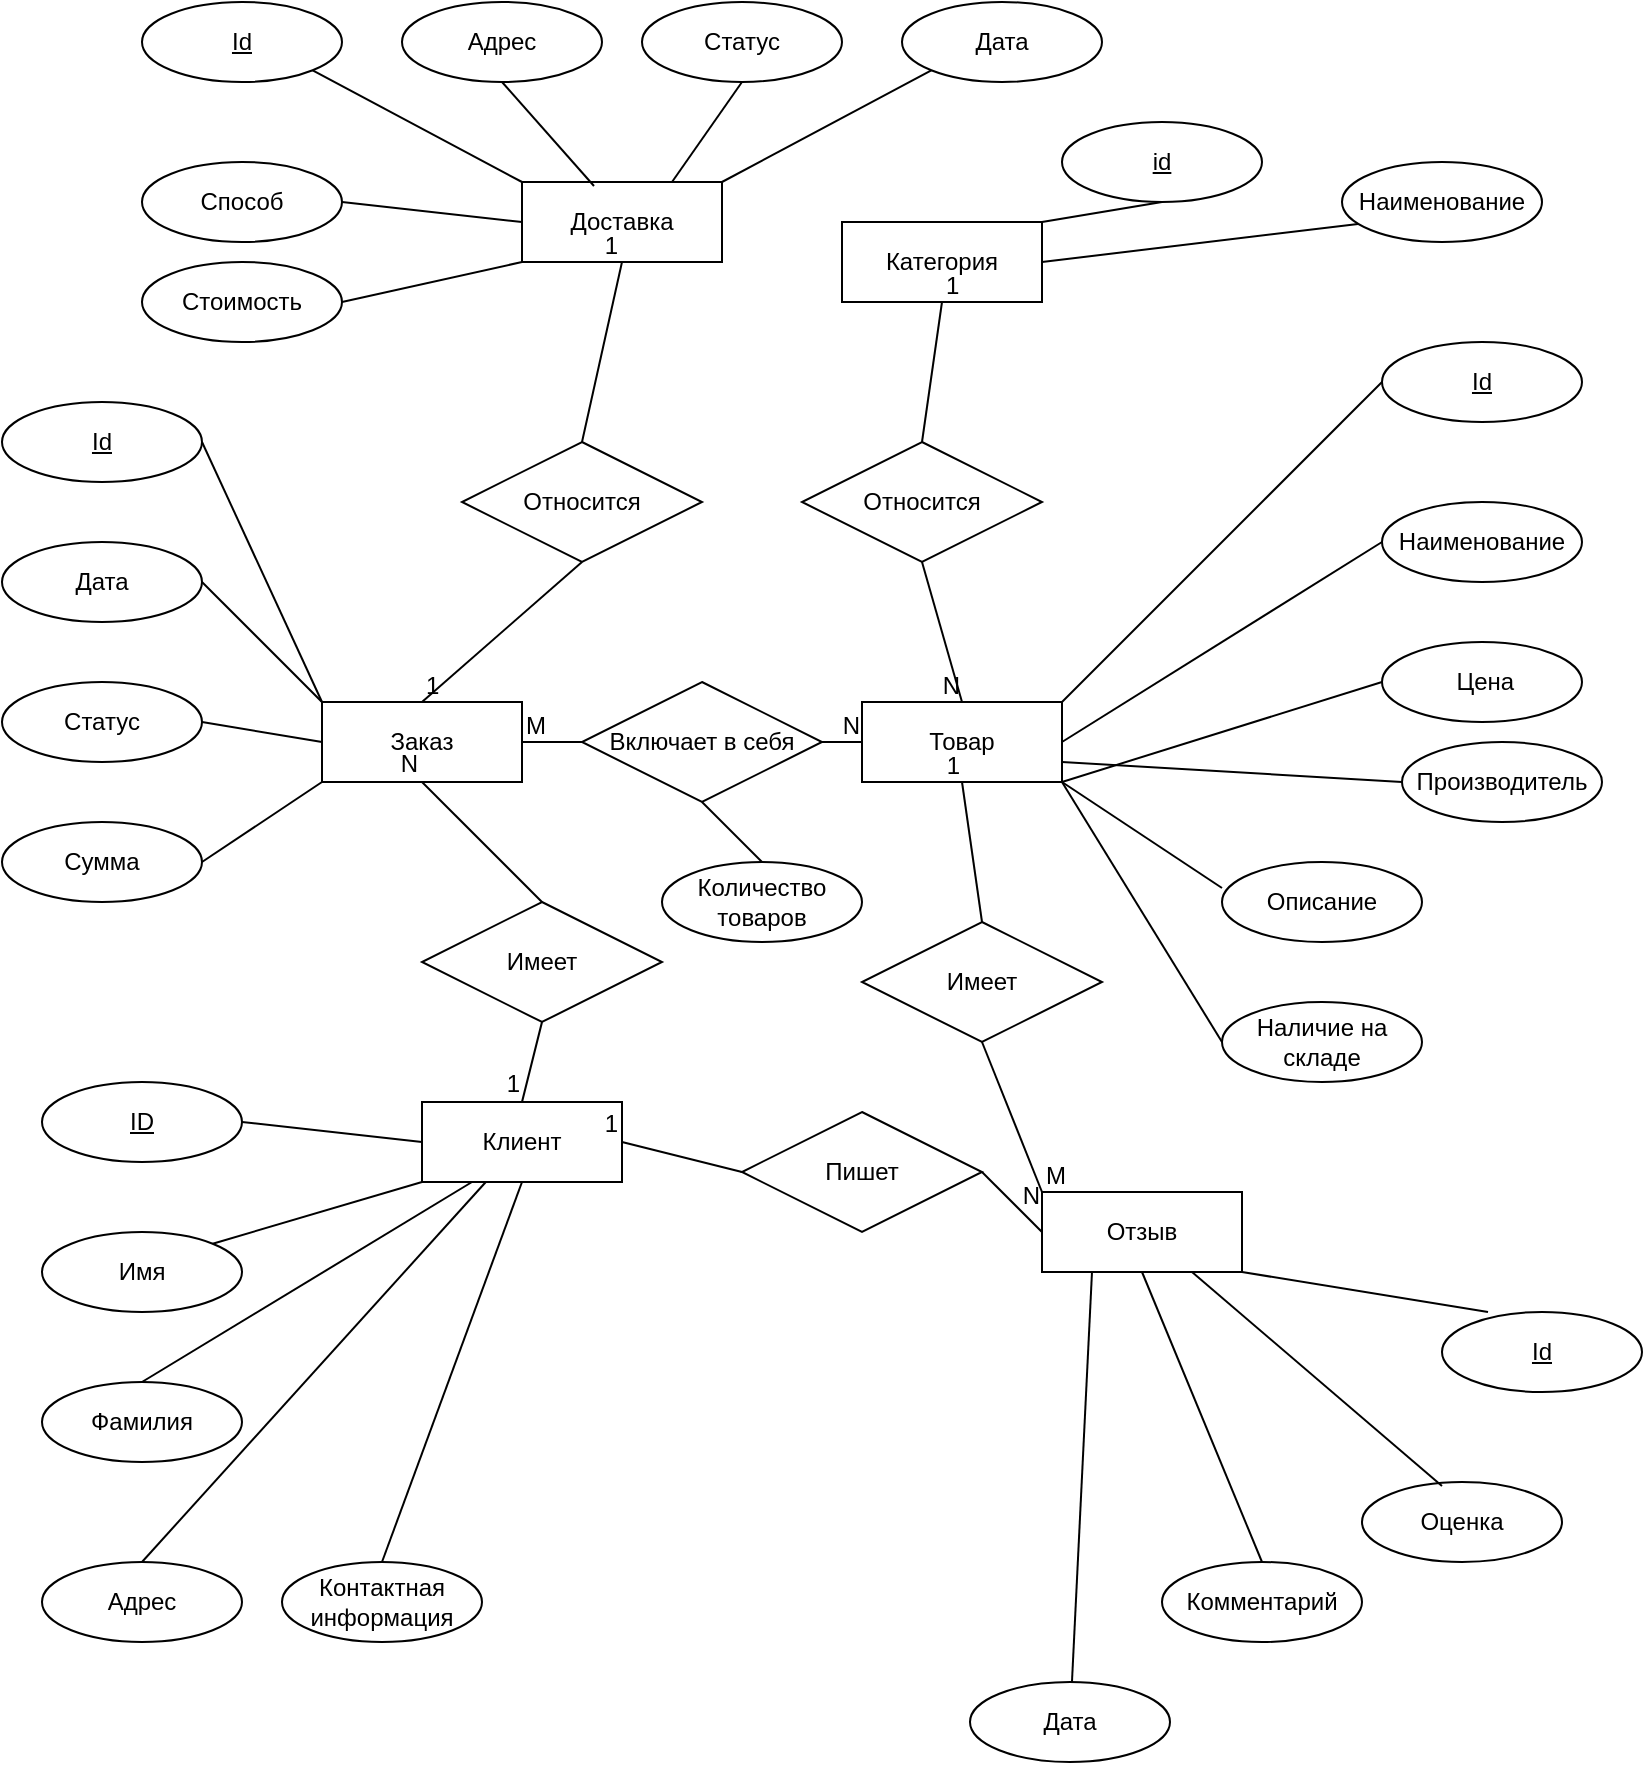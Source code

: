 <mxfile version="22.1.11" type="google">
  <diagram name="Страница — 1" id="ivhEGheVY_B5As_IKJA9">
    <mxGraphModel grid="1" page="1" gridSize="10" guides="1" tooltips="1" connect="1" arrows="1" fold="1" pageScale="1" pageWidth="827" pageHeight="1169" math="0" shadow="0">
      <root>
        <mxCell id="0" />
        <mxCell id="1" parent="0" />
        <mxCell id="5kofdxQzjHUUlvbFQ1_L-1" value="&lt;div&gt;Товар&lt;/div&gt;" style="whiteSpace=wrap;html=1;align=center;" vertex="1" parent="1">
          <mxGeometry x="360" y="320" width="100" height="40" as="geometry" />
        </mxCell>
        <mxCell id="5kofdxQzjHUUlvbFQ1_L-2" value="Id" style="ellipse;whiteSpace=wrap;html=1;align=center;fontStyle=4;" vertex="1" parent="1">
          <mxGeometry x="620" y="140" width="100" height="40" as="geometry" />
        </mxCell>
        <mxCell id="5kofdxQzjHUUlvbFQ1_L-3" value="&amp;nbsp;Цена" style="ellipse;whiteSpace=wrap;html=1;align=center;" vertex="1" parent="1">
          <mxGeometry x="620" y="290" width="100" height="40" as="geometry" />
        </mxCell>
        <mxCell id="5kofdxQzjHUUlvbFQ1_L-4" value="Наименование" style="ellipse;whiteSpace=wrap;html=1;align=center;" vertex="1" parent="1">
          <mxGeometry x="620" y="220" width="100" height="40" as="geometry" />
        </mxCell>
        <mxCell id="5kofdxQzjHUUlvbFQ1_L-5" value="Наличие на складе" style="ellipse;whiteSpace=wrap;html=1;align=center;" vertex="1" parent="1">
          <mxGeometry x="540" y="470" width="100" height="40" as="geometry" />
        </mxCell>
        <mxCell id="5kofdxQzjHUUlvbFQ1_L-6" value="Производитель" style="ellipse;whiteSpace=wrap;html=1;align=center;" vertex="1" parent="1">
          <mxGeometry x="630" y="340" width="100" height="40" as="geometry" />
        </mxCell>
        <mxCell id="5kofdxQzjHUUlvbFQ1_L-7" value="Описание" style="ellipse;whiteSpace=wrap;html=1;align=center;" vertex="1" parent="1">
          <mxGeometry x="540" y="400" width="100" height="40" as="geometry" />
        </mxCell>
        <mxCell id="5kofdxQzjHUUlvbFQ1_L-8" value="" style="endArrow=none;html=1;rounded=0;entryX=0;entryY=0.5;entryDx=0;entryDy=0;exitX=1;exitY=1;exitDx=0;exitDy=0;" edge="1" parent="1" source="5kofdxQzjHUUlvbFQ1_L-1" target="5kofdxQzjHUUlvbFQ1_L-5">
          <mxGeometry relative="1" as="geometry">
            <mxPoint x="330" y="400" as="sourcePoint" />
            <mxPoint x="490" y="400" as="targetPoint" />
          </mxGeometry>
        </mxCell>
        <mxCell id="5kofdxQzjHUUlvbFQ1_L-9" value="" style="endArrow=none;html=1;rounded=0;entryX=0;entryY=0.5;entryDx=0;entryDy=0;exitX=1;exitY=0;exitDx=0;exitDy=0;" edge="1" parent="1" source="5kofdxQzjHUUlvbFQ1_L-1" target="5kofdxQzjHUUlvbFQ1_L-2">
          <mxGeometry relative="1" as="geometry">
            <mxPoint x="330" y="250" as="sourcePoint" />
            <mxPoint x="490" y="250" as="targetPoint" />
          </mxGeometry>
        </mxCell>
        <mxCell id="5kofdxQzjHUUlvbFQ1_L-10" value="" style="endArrow=none;html=1;rounded=0;entryX=0;entryY=0.5;entryDx=0;entryDy=0;exitX=1;exitY=0.5;exitDx=0;exitDy=0;" edge="1" parent="1" source="5kofdxQzjHUUlvbFQ1_L-1" target="5kofdxQzjHUUlvbFQ1_L-4">
          <mxGeometry relative="1" as="geometry">
            <mxPoint x="330" y="250" as="sourcePoint" />
            <mxPoint x="490" y="250" as="targetPoint" />
          </mxGeometry>
        </mxCell>
        <mxCell id="5kofdxQzjHUUlvbFQ1_L-11" value="" style="endArrow=none;html=1;rounded=0;entryX=0;entryY=0.5;entryDx=0;entryDy=0;exitX=1;exitY=1;exitDx=0;exitDy=0;" edge="1" parent="1" source="5kofdxQzjHUUlvbFQ1_L-1" target="5kofdxQzjHUUlvbFQ1_L-3">
          <mxGeometry relative="1" as="geometry">
            <mxPoint x="330" y="250" as="sourcePoint" />
            <mxPoint x="490" y="250" as="targetPoint" />
          </mxGeometry>
        </mxCell>
        <mxCell id="5kofdxQzjHUUlvbFQ1_L-12" value="" style="endArrow=none;html=1;rounded=0;entryX=0;entryY=0.325;entryDx=0;entryDy=0;entryPerimeter=0;exitX=1;exitY=1;exitDx=0;exitDy=0;" edge="1" parent="1" source="5kofdxQzjHUUlvbFQ1_L-1" target="5kofdxQzjHUUlvbFQ1_L-7">
          <mxGeometry relative="1" as="geometry">
            <mxPoint x="330" y="250" as="sourcePoint" />
            <mxPoint x="490" y="250" as="targetPoint" />
          </mxGeometry>
        </mxCell>
        <mxCell id="5kofdxQzjHUUlvbFQ1_L-13" value="" style="endArrow=none;html=1;rounded=0;entryX=0;entryY=0.5;entryDx=0;entryDy=0;exitX=1;exitY=0.75;exitDx=0;exitDy=0;" edge="1" parent="1" source="5kofdxQzjHUUlvbFQ1_L-1" target="5kofdxQzjHUUlvbFQ1_L-6">
          <mxGeometry relative="1" as="geometry">
            <mxPoint x="330" y="250" as="sourcePoint" />
            <mxPoint x="490" y="250" as="targetPoint" />
          </mxGeometry>
        </mxCell>
        <mxCell id="5kofdxQzjHUUlvbFQ1_L-14" value="Категория" style="whiteSpace=wrap;html=1;align=center;" vertex="1" parent="1">
          <mxGeometry x="350" y="80" width="100" height="40" as="geometry" />
        </mxCell>
        <mxCell id="5kofdxQzjHUUlvbFQ1_L-15" value="Заказ" style="whiteSpace=wrap;html=1;align=center;" vertex="1" parent="1">
          <mxGeometry x="90" y="320" width="100" height="40" as="geometry" />
        </mxCell>
        <mxCell id="5kofdxQzjHUUlvbFQ1_L-16" value="Клиент" style="whiteSpace=wrap;html=1;align=center;" vertex="1" parent="1">
          <mxGeometry x="140" y="520" width="100" height="40" as="geometry" />
        </mxCell>
        <mxCell id="5kofdxQzjHUUlvbFQ1_L-17" value="Доставка" style="whiteSpace=wrap;html=1;align=center;" vertex="1" parent="1">
          <mxGeometry x="190" y="60" width="100" height="40" as="geometry" />
        </mxCell>
        <mxCell id="5kofdxQzjHUUlvbFQ1_L-18" value="Отзыв" style="whiteSpace=wrap;html=1;align=center;" vertex="1" parent="1">
          <mxGeometry x="450" y="565" width="100" height="40" as="geometry" />
        </mxCell>
        <mxCell id="5kofdxQzjHUUlvbFQ1_L-20" value="" style="endArrow=none;html=1;rounded=0;entryX=0.5;entryY=0;entryDx=0;entryDy=0;exitX=0.5;exitY=1;exitDx=0;exitDy=0;" edge="1" parent="1" source="5kofdxQzjHUUlvbFQ1_L-14" target="5kofdxQzjHUUlvbFQ1_L-99">
          <mxGeometry relative="1" as="geometry">
            <mxPoint x="380" y="230" as="sourcePoint" />
            <mxPoint x="490" y="250" as="targetPoint" />
          </mxGeometry>
        </mxCell>
        <mxCell id="5kofdxQzjHUUlvbFQ1_L-21" value="1" style="resizable=0;html=1;whiteSpace=wrap;align=left;verticalAlign=bottom;" connectable="0" vertex="1" parent="5kofdxQzjHUUlvbFQ1_L-20">
          <mxGeometry x="-1" relative="1" as="geometry" />
        </mxCell>
        <mxCell id="5kofdxQzjHUUlvbFQ1_L-23" value="" style="endArrow=none;html=1;rounded=0;exitX=1;exitY=0.5;exitDx=0;exitDy=0;entryX=0;entryY=0.5;entryDx=0;entryDy=0;" edge="1" parent="1" source="5kofdxQzjHUUlvbFQ1_L-15" target="5kofdxQzjHUUlvbFQ1_L-109">
          <mxGeometry relative="1" as="geometry">
            <mxPoint x="330" y="190" as="sourcePoint" />
            <mxPoint x="490" y="190" as="targetPoint" />
          </mxGeometry>
        </mxCell>
        <mxCell id="5kofdxQzjHUUlvbFQ1_L-24" value="M" style="resizable=0;html=1;whiteSpace=wrap;align=left;verticalAlign=bottom;" connectable="0" vertex="1" parent="5kofdxQzjHUUlvbFQ1_L-23">
          <mxGeometry x="-1" relative="1" as="geometry" />
        </mxCell>
        <mxCell id="5kofdxQzjHUUlvbFQ1_L-30" value="" style="endArrow=none;html=1;rounded=0;exitX=0.5;exitY=0;exitDx=0;exitDy=0;entryX=0.5;entryY=1;entryDx=0;entryDy=0;" edge="1" parent="1" source="5kofdxQzjHUUlvbFQ1_L-15" target="5kofdxQzjHUUlvbFQ1_L-105">
          <mxGeometry relative="1" as="geometry">
            <mxPoint x="330" y="190" as="sourcePoint" />
            <mxPoint x="240" y="230" as="targetPoint" />
          </mxGeometry>
        </mxCell>
        <mxCell id="5kofdxQzjHUUlvbFQ1_L-31" value="1" style="resizable=0;html=1;whiteSpace=wrap;align=left;verticalAlign=bottom;" connectable="0" vertex="1" parent="5kofdxQzjHUUlvbFQ1_L-30">
          <mxGeometry x="-1" relative="1" as="geometry" />
        </mxCell>
        <mxCell id="5kofdxQzjHUUlvbFQ1_L-32" value="" style="resizable=0;html=1;whiteSpace=wrap;align=right;verticalAlign=bottom;" connectable="0" vertex="1" parent="5kofdxQzjHUUlvbFQ1_L-30">
          <mxGeometry x="1" relative="1" as="geometry" />
        </mxCell>
        <mxCell id="5kofdxQzjHUUlvbFQ1_L-33" value="" style="endArrow=none;html=1;rounded=0;entryX=0.5;entryY=0;entryDx=0;entryDy=0;exitX=0.5;exitY=1;exitDx=0;exitDy=0;" edge="1" parent="1" source="5kofdxQzjHUUlvbFQ1_L-102" target="5kofdxQzjHUUlvbFQ1_L-16">
          <mxGeometry relative="1" as="geometry">
            <mxPoint x="210" y="460" as="sourcePoint" />
            <mxPoint x="490" y="190" as="targetPoint" />
          </mxGeometry>
        </mxCell>
        <mxCell id="5kofdxQzjHUUlvbFQ1_L-35" value="1" style="resizable=0;html=1;whiteSpace=wrap;align=right;verticalAlign=bottom;" connectable="0" vertex="1" parent="5kofdxQzjHUUlvbFQ1_L-33">
          <mxGeometry x="1" relative="1" as="geometry" />
        </mxCell>
        <mxCell id="5kofdxQzjHUUlvbFQ1_L-36" value="" style="endArrow=none;html=1;rounded=0;exitX=0;exitY=0;exitDx=0;exitDy=0;entryX=0.5;entryY=1;entryDx=0;entryDy=0;" edge="1" parent="1" source="5kofdxQzjHUUlvbFQ1_L-18" target="5kofdxQzjHUUlvbFQ1_L-95">
          <mxGeometry relative="1" as="geometry">
            <mxPoint x="400" y="440" as="sourcePoint" />
            <mxPoint x="420" y="500" as="targetPoint" />
          </mxGeometry>
        </mxCell>
        <mxCell id="5kofdxQzjHUUlvbFQ1_L-37" value="M" style="resizable=0;html=1;whiteSpace=wrap;align=left;verticalAlign=bottom;" connectable="0" vertex="1" parent="5kofdxQzjHUUlvbFQ1_L-36">
          <mxGeometry x="-1" relative="1" as="geometry" />
        </mxCell>
        <mxCell id="5kofdxQzjHUUlvbFQ1_L-39" value="" style="endArrow=none;html=1;rounded=0;exitX=1;exitY=0.5;exitDx=0;exitDy=0;entryX=0;entryY=0.5;entryDx=0;entryDy=0;" edge="1" parent="1" source="5kofdxQzjHUUlvbFQ1_L-92" target="5kofdxQzjHUUlvbFQ1_L-18">
          <mxGeometry relative="1" as="geometry">
            <mxPoint x="330" y="250" as="sourcePoint" />
            <mxPoint x="290" y="560" as="targetPoint" />
          </mxGeometry>
        </mxCell>
        <mxCell id="5kofdxQzjHUUlvbFQ1_L-41" value="N" style="resizable=0;html=1;whiteSpace=wrap;align=right;verticalAlign=bottom;" connectable="0" vertex="1" parent="5kofdxQzjHUUlvbFQ1_L-39">
          <mxGeometry x="1" relative="1" as="geometry">
            <mxPoint y="-10" as="offset" />
          </mxGeometry>
        </mxCell>
        <mxCell id="5kofdxQzjHUUlvbFQ1_L-43" value="Наименование" style="ellipse;whiteSpace=wrap;html=1;align=center;" vertex="1" parent="1">
          <mxGeometry x="600" y="50" width="100" height="40" as="geometry" />
        </mxCell>
        <mxCell id="5kofdxQzjHUUlvbFQ1_L-44" value="id" style="ellipse;whiteSpace=wrap;html=1;align=center;fontStyle=4;" vertex="1" parent="1">
          <mxGeometry x="460" y="30" width="100" height="40" as="geometry" />
        </mxCell>
        <mxCell id="5kofdxQzjHUUlvbFQ1_L-45" value="" style="endArrow=none;html=1;rounded=0;exitX=0.5;exitY=1;exitDx=0;exitDy=0;entryX=1;entryY=0;entryDx=0;entryDy=0;" edge="1" parent="1" source="5kofdxQzjHUUlvbFQ1_L-44" target="5kofdxQzjHUUlvbFQ1_L-14">
          <mxGeometry relative="1" as="geometry">
            <mxPoint x="330" y="250" as="sourcePoint" />
            <mxPoint x="490" y="250" as="targetPoint" />
          </mxGeometry>
        </mxCell>
        <mxCell id="5kofdxQzjHUUlvbFQ1_L-46" value="" style="endArrow=none;html=1;rounded=0;entryX=0.08;entryY=0.775;entryDx=0;entryDy=0;entryPerimeter=0;exitX=1;exitY=0.5;exitDx=0;exitDy=0;" edge="1" parent="1" source="5kofdxQzjHUUlvbFQ1_L-14" target="5kofdxQzjHUUlvbFQ1_L-43">
          <mxGeometry relative="1" as="geometry">
            <mxPoint x="330" y="250" as="sourcePoint" />
            <mxPoint x="490" y="250" as="targetPoint" />
          </mxGeometry>
        </mxCell>
        <mxCell id="5kofdxQzjHUUlvbFQ1_L-47" value="Id" style="ellipse;whiteSpace=wrap;html=1;align=center;fontStyle=4;" vertex="1" parent="1">
          <mxGeometry x="-70" y="170" width="100" height="40" as="geometry" />
        </mxCell>
        <mxCell id="5kofdxQzjHUUlvbFQ1_L-48" value="Дата" style="ellipse;whiteSpace=wrap;html=1;align=center;" vertex="1" parent="1">
          <mxGeometry x="-70" y="240" width="100" height="40" as="geometry" />
        </mxCell>
        <mxCell id="5kofdxQzjHUUlvbFQ1_L-49" value="Статус" style="ellipse;whiteSpace=wrap;html=1;align=center;" vertex="1" parent="1">
          <mxGeometry x="-70" y="310" width="100" height="40" as="geometry" />
        </mxCell>
        <mxCell id="5kofdxQzjHUUlvbFQ1_L-50" value="Сумма" style="ellipse;whiteSpace=wrap;html=1;align=center;" vertex="1" parent="1">
          <mxGeometry x="-70" y="380" width="100" height="40" as="geometry" />
        </mxCell>
        <mxCell id="5kofdxQzjHUUlvbFQ1_L-51" value="" style="endArrow=none;html=1;rounded=0;exitX=1;exitY=0.5;exitDx=0;exitDy=0;entryX=0;entryY=0;entryDx=0;entryDy=0;" edge="1" parent="1" source="5kofdxQzjHUUlvbFQ1_L-47" target="5kofdxQzjHUUlvbFQ1_L-15">
          <mxGeometry relative="1" as="geometry">
            <mxPoint x="330" y="250" as="sourcePoint" />
            <mxPoint x="490" y="250" as="targetPoint" />
          </mxGeometry>
        </mxCell>
        <mxCell id="5kofdxQzjHUUlvbFQ1_L-52" value="" style="endArrow=none;html=1;rounded=0;exitX=1;exitY=0.5;exitDx=0;exitDy=0;entryX=0;entryY=0;entryDx=0;entryDy=0;" edge="1" parent="1" source="5kofdxQzjHUUlvbFQ1_L-48" target="5kofdxQzjHUUlvbFQ1_L-15">
          <mxGeometry relative="1" as="geometry">
            <mxPoint x="330" y="250" as="sourcePoint" />
            <mxPoint x="490" y="250" as="targetPoint" />
          </mxGeometry>
        </mxCell>
        <mxCell id="5kofdxQzjHUUlvbFQ1_L-53" value="" style="endArrow=none;html=1;rounded=0;exitX=1;exitY=0.5;exitDx=0;exitDy=0;entryX=0;entryY=0.5;entryDx=0;entryDy=0;" edge="1" parent="1" source="5kofdxQzjHUUlvbFQ1_L-49" target="5kofdxQzjHUUlvbFQ1_L-15">
          <mxGeometry relative="1" as="geometry">
            <mxPoint x="330" y="250" as="sourcePoint" />
            <mxPoint x="490" y="250" as="targetPoint" />
          </mxGeometry>
        </mxCell>
        <mxCell id="5kofdxQzjHUUlvbFQ1_L-54" value="" style="endArrow=none;html=1;rounded=0;exitX=1;exitY=0.5;exitDx=0;exitDy=0;entryX=0;entryY=1;entryDx=0;entryDy=0;" edge="1" parent="1" source="5kofdxQzjHUUlvbFQ1_L-50" target="5kofdxQzjHUUlvbFQ1_L-15">
          <mxGeometry relative="1" as="geometry">
            <mxPoint x="330" y="250" as="sourcePoint" />
            <mxPoint x="490" y="250" as="targetPoint" />
          </mxGeometry>
        </mxCell>
        <mxCell id="5kofdxQzjHUUlvbFQ1_L-55" value="ID" style="ellipse;whiteSpace=wrap;html=1;align=center;fontStyle=4;" vertex="1" parent="1">
          <mxGeometry x="-50" y="510" width="100" height="40" as="geometry" />
        </mxCell>
        <mxCell id="5kofdxQzjHUUlvbFQ1_L-56" value="Имя" style="ellipse;whiteSpace=wrap;html=1;align=center;" vertex="1" parent="1">
          <mxGeometry x="-50" y="585" width="100" height="40" as="geometry" />
        </mxCell>
        <mxCell id="5kofdxQzjHUUlvbFQ1_L-57" value="Фамилия" style="ellipse;whiteSpace=wrap;html=1;align=center;" vertex="1" parent="1">
          <mxGeometry x="-50" y="660" width="100" height="40" as="geometry" />
        </mxCell>
        <mxCell id="5kofdxQzjHUUlvbFQ1_L-58" value="Адрес" style="ellipse;whiteSpace=wrap;html=1;align=center;" vertex="1" parent="1">
          <mxGeometry x="-50" y="750" width="100" height="40" as="geometry" />
        </mxCell>
        <mxCell id="5kofdxQzjHUUlvbFQ1_L-59" value="Контактная информация" style="ellipse;whiteSpace=wrap;html=1;align=center;" vertex="1" parent="1">
          <mxGeometry x="70" y="750" width="100" height="40" as="geometry" />
        </mxCell>
        <mxCell id="5kofdxQzjHUUlvbFQ1_L-60" value="" style="endArrow=none;html=1;rounded=0;exitX=1;exitY=0.5;exitDx=0;exitDy=0;entryX=0;entryY=0.5;entryDx=0;entryDy=0;" edge="1" parent="1" source="5kofdxQzjHUUlvbFQ1_L-55" target="5kofdxQzjHUUlvbFQ1_L-16">
          <mxGeometry relative="1" as="geometry">
            <mxPoint x="330" y="460" as="sourcePoint" />
            <mxPoint x="490" y="460" as="targetPoint" />
          </mxGeometry>
        </mxCell>
        <mxCell id="5kofdxQzjHUUlvbFQ1_L-61" value="" style="endArrow=none;html=1;rounded=0;exitX=1;exitY=0;exitDx=0;exitDy=0;entryX=0;entryY=1;entryDx=0;entryDy=0;" edge="1" parent="1" source="5kofdxQzjHUUlvbFQ1_L-56" target="5kofdxQzjHUUlvbFQ1_L-16">
          <mxGeometry relative="1" as="geometry">
            <mxPoint x="330" y="460" as="sourcePoint" />
            <mxPoint x="490" y="460" as="targetPoint" />
          </mxGeometry>
        </mxCell>
        <mxCell id="5kofdxQzjHUUlvbFQ1_L-62" value="" style="endArrow=none;html=1;rounded=0;exitX=0.5;exitY=0;exitDx=0;exitDy=0;entryX=0.25;entryY=1;entryDx=0;entryDy=0;" edge="1" parent="1" source="5kofdxQzjHUUlvbFQ1_L-57" target="5kofdxQzjHUUlvbFQ1_L-16">
          <mxGeometry relative="1" as="geometry">
            <mxPoint x="330" y="460" as="sourcePoint" />
            <mxPoint x="490" y="460" as="targetPoint" />
          </mxGeometry>
        </mxCell>
        <mxCell id="5kofdxQzjHUUlvbFQ1_L-63" value="" style="endArrow=none;html=1;rounded=0;exitX=0.5;exitY=0;exitDx=0;exitDy=0;" edge="1" parent="1" source="5kofdxQzjHUUlvbFQ1_L-58" target="5kofdxQzjHUUlvbFQ1_L-16">
          <mxGeometry relative="1" as="geometry">
            <mxPoint x="330" y="460" as="sourcePoint" />
            <mxPoint x="490" y="460" as="targetPoint" />
          </mxGeometry>
        </mxCell>
        <mxCell id="5kofdxQzjHUUlvbFQ1_L-64" value="" style="endArrow=none;html=1;rounded=0;entryX=0.5;entryY=0;entryDx=0;entryDy=0;exitX=0.5;exitY=1;exitDx=0;exitDy=0;" edge="1" parent="1" source="5kofdxQzjHUUlvbFQ1_L-16" target="5kofdxQzjHUUlvbFQ1_L-59">
          <mxGeometry relative="1" as="geometry">
            <mxPoint x="330" y="460" as="sourcePoint" />
            <mxPoint x="490" y="460" as="targetPoint" />
          </mxGeometry>
        </mxCell>
        <mxCell id="5kofdxQzjHUUlvbFQ1_L-66" value="Оценка" style="ellipse;whiteSpace=wrap;html=1;align=center;" vertex="1" parent="1">
          <mxGeometry x="610" y="710" width="100" height="40" as="geometry" />
        </mxCell>
        <mxCell id="5kofdxQzjHUUlvbFQ1_L-67" value="Комментарий" style="ellipse;whiteSpace=wrap;html=1;align=center;" vertex="1" parent="1">
          <mxGeometry x="510" y="750" width="100" height="40" as="geometry" />
        </mxCell>
        <mxCell id="5kofdxQzjHUUlvbFQ1_L-68" value="Дата" style="ellipse;whiteSpace=wrap;html=1;align=center;" vertex="1" parent="1">
          <mxGeometry x="414" y="810" width="100" height="40" as="geometry" />
        </mxCell>
        <mxCell id="5kofdxQzjHUUlvbFQ1_L-70" value="" style="endArrow=none;html=1;rounded=0;entryX=0.23;entryY=0;entryDx=0;entryDy=0;exitX=1;exitY=1;exitDx=0;exitDy=0;entryPerimeter=0;" edge="1" parent="1" source="5kofdxQzjHUUlvbFQ1_L-18" target="5kofdxQzjHUUlvbFQ1_L-71">
          <mxGeometry relative="1" as="geometry">
            <mxPoint x="330" y="460" as="sourcePoint" />
            <mxPoint x="564.645" y="615.858" as="targetPoint" />
          </mxGeometry>
        </mxCell>
        <mxCell id="5kofdxQzjHUUlvbFQ1_L-71" value="Id" style="ellipse;whiteSpace=wrap;html=1;align=center;fontStyle=4;" vertex="1" parent="1">
          <mxGeometry x="650" y="625" width="100" height="40" as="geometry" />
        </mxCell>
        <mxCell id="5kofdxQzjHUUlvbFQ1_L-72" value="" style="endArrow=none;html=1;rounded=0;entryX=0.75;entryY=1;entryDx=0;entryDy=0;exitX=0.4;exitY=0.05;exitDx=0;exitDy=0;exitPerimeter=0;" edge="1" parent="1" source="5kofdxQzjHUUlvbFQ1_L-66" target="5kofdxQzjHUUlvbFQ1_L-18">
          <mxGeometry relative="1" as="geometry">
            <mxPoint x="330" y="460" as="sourcePoint" />
            <mxPoint x="490" y="460" as="targetPoint" />
          </mxGeometry>
        </mxCell>
        <mxCell id="5kofdxQzjHUUlvbFQ1_L-73" value="" style="endArrow=none;html=1;rounded=0;entryX=0.5;entryY=1;entryDx=0;entryDy=0;exitX=0.5;exitY=0;exitDx=0;exitDy=0;" edge="1" parent="1" source="5kofdxQzjHUUlvbFQ1_L-67" target="5kofdxQzjHUUlvbFQ1_L-18">
          <mxGeometry relative="1" as="geometry">
            <mxPoint x="330" y="460" as="sourcePoint" />
            <mxPoint x="490" y="460" as="targetPoint" />
          </mxGeometry>
        </mxCell>
        <mxCell id="5kofdxQzjHUUlvbFQ1_L-74" value="" style="endArrow=none;html=1;rounded=0;exitX=0.25;exitY=1;exitDx=0;exitDy=0;" edge="1" parent="1" source="5kofdxQzjHUUlvbFQ1_L-18" target="5kofdxQzjHUUlvbFQ1_L-68">
          <mxGeometry relative="1" as="geometry">
            <mxPoint x="330" y="460" as="sourcePoint" />
            <mxPoint x="490" y="460" as="targetPoint" />
          </mxGeometry>
        </mxCell>
        <mxCell id="5kofdxQzjHUUlvbFQ1_L-76" value="Способ" style="ellipse;whiteSpace=wrap;html=1;align=center;" vertex="1" parent="1">
          <mxGeometry y="50" width="100" height="40" as="geometry" />
        </mxCell>
        <mxCell id="5kofdxQzjHUUlvbFQ1_L-77" value="Стоимость" style="ellipse;whiteSpace=wrap;html=1;align=center;" vertex="1" parent="1">
          <mxGeometry y="100" width="100" height="40" as="geometry" />
        </mxCell>
        <mxCell id="5kofdxQzjHUUlvbFQ1_L-82" value="Id" style="ellipse;whiteSpace=wrap;html=1;align=center;fontStyle=4;" vertex="1" parent="1">
          <mxGeometry y="-30" width="100" height="40" as="geometry" />
        </mxCell>
        <mxCell id="5kofdxQzjHUUlvbFQ1_L-83" value="Адрес" style="ellipse;whiteSpace=wrap;html=1;align=center;" vertex="1" parent="1">
          <mxGeometry x="130" y="-30" width="100" height="40" as="geometry" />
        </mxCell>
        <mxCell id="5kofdxQzjHUUlvbFQ1_L-84" value="Статус" style="ellipse;whiteSpace=wrap;html=1;align=center;" vertex="1" parent="1">
          <mxGeometry x="250" y="-30" width="100" height="40" as="geometry" />
        </mxCell>
        <mxCell id="5kofdxQzjHUUlvbFQ1_L-85" value="" style="endArrow=none;html=1;rounded=0;exitX=1;exitY=1;exitDx=0;exitDy=0;entryX=0;entryY=0;entryDx=0;entryDy=0;" edge="1" parent="1" source="5kofdxQzjHUUlvbFQ1_L-82" target="5kofdxQzjHUUlvbFQ1_L-17">
          <mxGeometry relative="1" as="geometry">
            <mxPoint x="330" y="300" as="sourcePoint" />
            <mxPoint x="490" y="300" as="targetPoint" />
          </mxGeometry>
        </mxCell>
        <mxCell id="5kofdxQzjHUUlvbFQ1_L-86" value="" style="endArrow=none;html=1;rounded=0;exitX=0.5;exitY=1;exitDx=0;exitDy=0;entryX=0.36;entryY=0.05;entryDx=0;entryDy=0;entryPerimeter=0;" edge="1" parent="1" source="5kofdxQzjHUUlvbFQ1_L-83" target="5kofdxQzjHUUlvbFQ1_L-17">
          <mxGeometry relative="1" as="geometry">
            <mxPoint x="330" y="300" as="sourcePoint" />
            <mxPoint x="490" y="300" as="targetPoint" />
          </mxGeometry>
        </mxCell>
        <mxCell id="5kofdxQzjHUUlvbFQ1_L-87" value="" style="endArrow=none;html=1;rounded=0;exitX=0.5;exitY=1;exitDx=0;exitDy=0;entryX=0.75;entryY=0;entryDx=0;entryDy=0;" edge="1" parent="1" source="5kofdxQzjHUUlvbFQ1_L-84" target="5kofdxQzjHUUlvbFQ1_L-17">
          <mxGeometry relative="1" as="geometry">
            <mxPoint x="330" y="300" as="sourcePoint" />
            <mxPoint x="490" y="300" as="targetPoint" />
          </mxGeometry>
        </mxCell>
        <mxCell id="5kofdxQzjHUUlvbFQ1_L-88" value="" style="endArrow=none;html=1;rounded=0;exitX=1;exitY=0.5;exitDx=0;exitDy=0;entryX=0;entryY=0.5;entryDx=0;entryDy=0;" edge="1" parent="1" source="5kofdxQzjHUUlvbFQ1_L-76" target="5kofdxQzjHUUlvbFQ1_L-17">
          <mxGeometry relative="1" as="geometry">
            <mxPoint x="330" y="300" as="sourcePoint" />
            <mxPoint x="490" y="300" as="targetPoint" />
          </mxGeometry>
        </mxCell>
        <mxCell id="5kofdxQzjHUUlvbFQ1_L-89" value="" style="endArrow=none;html=1;rounded=0;exitX=1;exitY=0.5;exitDx=0;exitDy=0;entryX=0;entryY=1;entryDx=0;entryDy=0;" edge="1" parent="1" source="5kofdxQzjHUUlvbFQ1_L-77" target="5kofdxQzjHUUlvbFQ1_L-17">
          <mxGeometry relative="1" as="geometry">
            <mxPoint x="330" y="300" as="sourcePoint" />
            <mxPoint x="490" y="300" as="targetPoint" />
          </mxGeometry>
        </mxCell>
        <mxCell id="5kofdxQzjHUUlvbFQ1_L-90" value="Дата" style="ellipse;whiteSpace=wrap;html=1;align=center;" vertex="1" parent="1">
          <mxGeometry x="380" y="-30" width="100" height="40" as="geometry" />
        </mxCell>
        <mxCell id="5kofdxQzjHUUlvbFQ1_L-91" value="" style="endArrow=none;html=1;rounded=0;entryX=0;entryY=1;entryDx=0;entryDy=0;exitX=1;exitY=0;exitDx=0;exitDy=0;" edge="1" parent="1" source="5kofdxQzjHUUlvbFQ1_L-17" target="5kofdxQzjHUUlvbFQ1_L-90">
          <mxGeometry relative="1" as="geometry">
            <mxPoint x="330" y="300" as="sourcePoint" />
            <mxPoint x="490" y="300" as="targetPoint" />
          </mxGeometry>
        </mxCell>
        <mxCell id="5kofdxQzjHUUlvbFQ1_L-92" value="Пишет" style="shape=rhombus;perimeter=rhombusPerimeter;whiteSpace=wrap;html=1;align=center;" vertex="1" parent="1">
          <mxGeometry x="300" y="525" width="120" height="60" as="geometry" />
        </mxCell>
        <mxCell id="5kofdxQzjHUUlvbFQ1_L-93" value="" style="endArrow=none;html=1;rounded=0;entryX=1;entryY=0.5;entryDx=0;entryDy=0;exitX=0;exitY=0.5;exitDx=0;exitDy=0;" edge="1" parent="1" source="5kofdxQzjHUUlvbFQ1_L-92" target="5kofdxQzjHUUlvbFQ1_L-16">
          <mxGeometry relative="1" as="geometry">
            <mxPoint x="330" y="480" as="sourcePoint" />
            <mxPoint x="490" y="480" as="targetPoint" />
          </mxGeometry>
        </mxCell>
        <mxCell id="5kofdxQzjHUUlvbFQ1_L-94" value="1" style="resizable=0;html=1;whiteSpace=wrap;align=right;verticalAlign=bottom;" connectable="0" vertex="1" parent="5kofdxQzjHUUlvbFQ1_L-93">
          <mxGeometry x="1" relative="1" as="geometry" />
        </mxCell>
        <mxCell id="5kofdxQzjHUUlvbFQ1_L-95" value="Имеет" style="shape=rhombus;perimeter=rhombusPerimeter;whiteSpace=wrap;html=1;align=center;" vertex="1" parent="1">
          <mxGeometry x="360" y="430" width="120" height="60" as="geometry" />
        </mxCell>
        <mxCell id="5kofdxQzjHUUlvbFQ1_L-97" value="" style="endArrow=none;html=1;rounded=0;entryX=0.5;entryY=1;entryDx=0;entryDy=0;exitX=0.5;exitY=0;exitDx=0;exitDy=0;" edge="1" parent="1" source="5kofdxQzjHUUlvbFQ1_L-95" target="5kofdxQzjHUUlvbFQ1_L-1">
          <mxGeometry relative="1" as="geometry">
            <mxPoint x="330" y="480" as="sourcePoint" />
            <mxPoint x="490" y="480" as="targetPoint" />
          </mxGeometry>
        </mxCell>
        <mxCell id="5kofdxQzjHUUlvbFQ1_L-98" value="1" style="resizable=0;html=1;whiteSpace=wrap;align=right;verticalAlign=bottom;" connectable="0" vertex="1" parent="5kofdxQzjHUUlvbFQ1_L-97">
          <mxGeometry x="1" relative="1" as="geometry" />
        </mxCell>
        <mxCell id="5kofdxQzjHUUlvbFQ1_L-99" value="Относится" style="shape=rhombus;perimeter=rhombusPerimeter;whiteSpace=wrap;html=1;align=center;" vertex="1" parent="1">
          <mxGeometry x="330" y="190" width="120" height="60" as="geometry" />
        </mxCell>
        <mxCell id="5kofdxQzjHUUlvbFQ1_L-100" value="" style="endArrow=none;html=1;rounded=0;entryX=0.5;entryY=0;entryDx=0;entryDy=0;exitX=0.5;exitY=1;exitDx=0;exitDy=0;" edge="1" parent="1" source="5kofdxQzjHUUlvbFQ1_L-99" target="5kofdxQzjHUUlvbFQ1_L-1">
          <mxGeometry relative="1" as="geometry">
            <mxPoint x="330" y="360" as="sourcePoint" />
            <mxPoint x="490" y="360" as="targetPoint" />
          </mxGeometry>
        </mxCell>
        <mxCell id="5kofdxQzjHUUlvbFQ1_L-101" value="N" style="resizable=0;html=1;whiteSpace=wrap;align=right;verticalAlign=bottom;" connectable="0" vertex="1" parent="5kofdxQzjHUUlvbFQ1_L-100">
          <mxGeometry x="1" relative="1" as="geometry" />
        </mxCell>
        <mxCell id="5kofdxQzjHUUlvbFQ1_L-102" value="Имеет" style="shape=rhombus;perimeter=rhombusPerimeter;whiteSpace=wrap;html=1;align=center;" vertex="1" parent="1">
          <mxGeometry x="140" y="420" width="120" height="60" as="geometry" />
        </mxCell>
        <mxCell id="5kofdxQzjHUUlvbFQ1_L-103" value="" style="endArrow=none;html=1;rounded=0;entryX=0.5;entryY=1;entryDx=0;entryDy=0;exitX=0.5;exitY=0;exitDx=0;exitDy=0;" edge="1" parent="1" source="5kofdxQzjHUUlvbFQ1_L-102" target="5kofdxQzjHUUlvbFQ1_L-15">
          <mxGeometry relative="1" as="geometry">
            <mxPoint x="330" y="390" as="sourcePoint" />
            <mxPoint x="490" y="390" as="targetPoint" />
          </mxGeometry>
        </mxCell>
        <mxCell id="5kofdxQzjHUUlvbFQ1_L-104" value="N" style="resizable=0;html=1;whiteSpace=wrap;align=right;verticalAlign=bottom;" connectable="0" vertex="1" parent="5kofdxQzjHUUlvbFQ1_L-103">
          <mxGeometry x="1" relative="1" as="geometry" />
        </mxCell>
        <mxCell id="5kofdxQzjHUUlvbFQ1_L-105" value="Относится" style="shape=rhombus;perimeter=rhombusPerimeter;whiteSpace=wrap;html=1;align=center;" vertex="1" parent="1">
          <mxGeometry x="160" y="190" width="120" height="60" as="geometry" />
        </mxCell>
        <mxCell id="5kofdxQzjHUUlvbFQ1_L-107" value="" style="endArrow=none;html=1;rounded=0;entryX=0.5;entryY=1;entryDx=0;entryDy=0;exitX=0.5;exitY=0;exitDx=0;exitDy=0;" edge="1" parent="1" source="5kofdxQzjHUUlvbFQ1_L-105" target="5kofdxQzjHUUlvbFQ1_L-17">
          <mxGeometry relative="1" as="geometry">
            <mxPoint x="330" y="330" as="sourcePoint" />
            <mxPoint x="490" y="330" as="targetPoint" />
          </mxGeometry>
        </mxCell>
        <mxCell id="5kofdxQzjHUUlvbFQ1_L-108" value="1" style="resizable=0;html=1;whiteSpace=wrap;align=right;verticalAlign=bottom;" connectable="0" vertex="1" parent="5kofdxQzjHUUlvbFQ1_L-107">
          <mxGeometry x="1" relative="1" as="geometry" />
        </mxCell>
        <mxCell id="5kofdxQzjHUUlvbFQ1_L-109" value="Включает в себя" style="shape=rhombus;perimeter=rhombusPerimeter;whiteSpace=wrap;html=1;align=center;" vertex="1" parent="1">
          <mxGeometry x="220" y="310" width="120" height="60" as="geometry" />
        </mxCell>
        <mxCell id="5kofdxQzjHUUlvbFQ1_L-110" value="" style="endArrow=none;html=1;rounded=0;entryX=0;entryY=0.5;entryDx=0;entryDy=0;exitX=1;exitY=0.5;exitDx=0;exitDy=0;" edge="1" parent="1" source="5kofdxQzjHUUlvbFQ1_L-109" target="5kofdxQzjHUUlvbFQ1_L-1">
          <mxGeometry relative="1" as="geometry">
            <mxPoint x="240" y="400" as="sourcePoint" />
            <mxPoint x="400" y="400" as="targetPoint" />
          </mxGeometry>
        </mxCell>
        <mxCell id="5kofdxQzjHUUlvbFQ1_L-111" value="N" style="resizable=0;html=1;whiteSpace=wrap;align=right;verticalAlign=bottom;" connectable="0" vertex="1" parent="5kofdxQzjHUUlvbFQ1_L-110">
          <mxGeometry x="1" relative="1" as="geometry" />
        </mxCell>
        <mxCell id="5kofdxQzjHUUlvbFQ1_L-112" value="Количество товаров" style="ellipse;whiteSpace=wrap;html=1;align=center;" vertex="1" parent="1">
          <mxGeometry x="260" y="400" width="100" height="40" as="geometry" />
        </mxCell>
        <mxCell id="5kofdxQzjHUUlvbFQ1_L-113" value="" style="endArrow=none;html=1;rounded=0;entryX=0.5;entryY=0;entryDx=0;entryDy=0;exitX=0.5;exitY=1;exitDx=0;exitDy=0;" edge="1" parent="1" source="5kofdxQzjHUUlvbFQ1_L-109" target="5kofdxQzjHUUlvbFQ1_L-112">
          <mxGeometry relative="1" as="geometry">
            <mxPoint x="240" y="400" as="sourcePoint" />
            <mxPoint x="400" y="400" as="targetPoint" />
          </mxGeometry>
        </mxCell>
      </root>
    </mxGraphModel>
  </diagram>
</mxfile>
